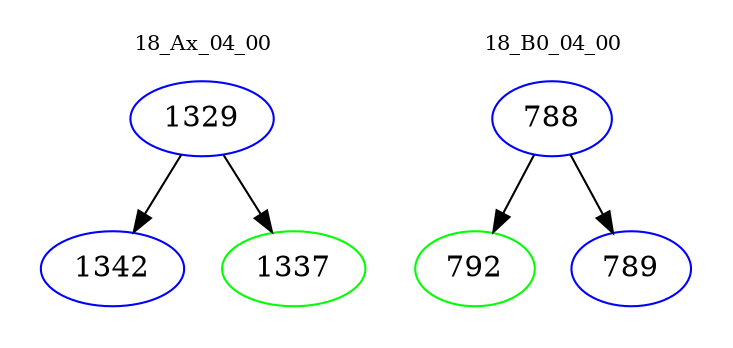 digraph{
subgraph cluster_0 {
color = white
label = "18_Ax_04_00";
fontsize=10;
T0_1329 [label="1329", color="blue"]
T0_1329 -> T0_1342 [color="black"]
T0_1342 [label="1342", color="blue"]
T0_1329 -> T0_1337 [color="black"]
T0_1337 [label="1337", color="green"]
}
subgraph cluster_1 {
color = white
label = "18_B0_04_00";
fontsize=10;
T1_788 [label="788", color="blue"]
T1_788 -> T1_792 [color="black"]
T1_792 [label="792", color="green"]
T1_788 -> T1_789 [color="black"]
T1_789 [label="789", color="blue"]
}
}
